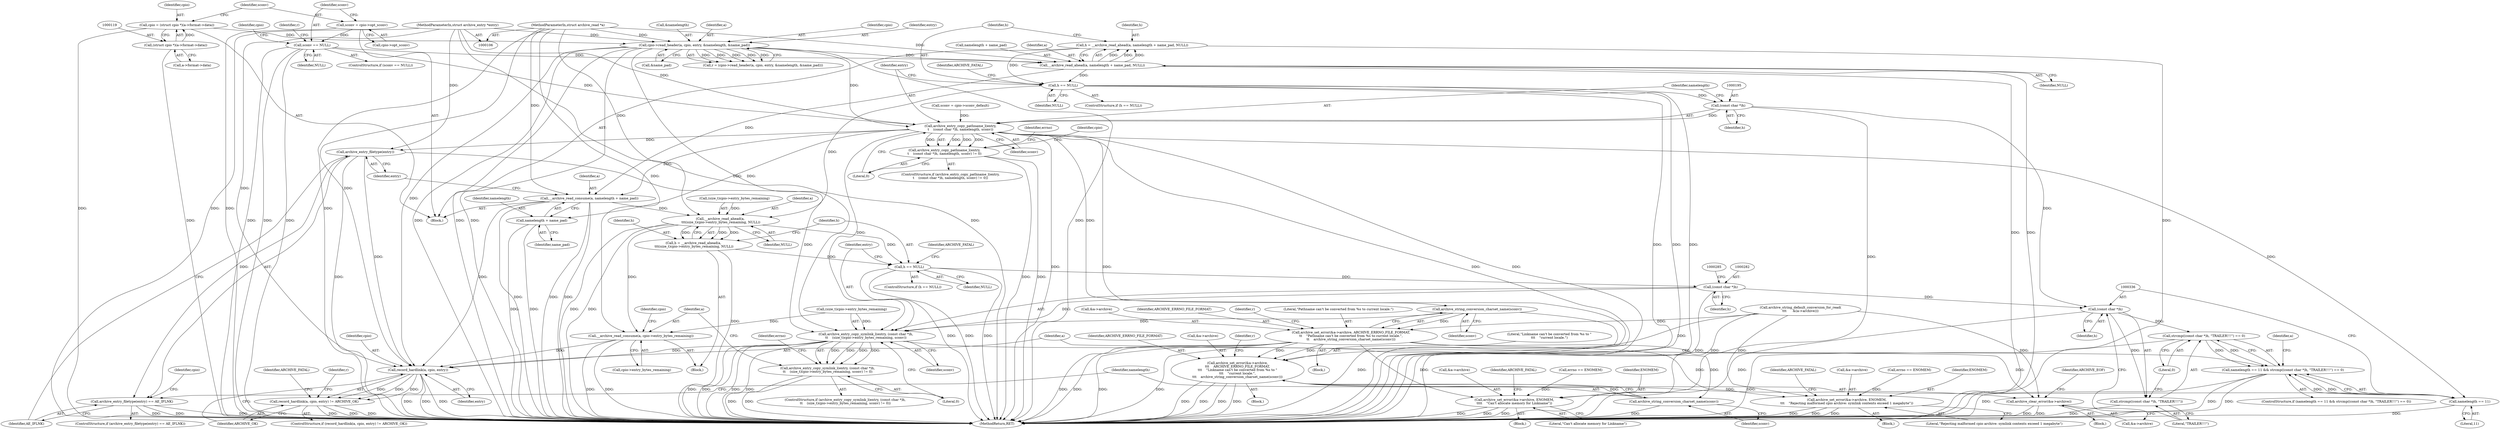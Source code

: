 digraph "0_libarchive_fd7e0c02@API" {
"1000176" [label="(Call,h = __archive_read_ahead(a, namelength + name_pad, NULL))"];
"1000178" [label="(Call,__archive_read_ahead(a, namelength + name_pad, NULL))"];
"1000162" [label="(Call,cpio->read_header(a, cpio, entry, &namelength, &name_pad))"];
"1000107" [label="(MethodParameterIn,struct archive_read *a)"];
"1000116" [label="(Call,cpio = (struct cpio *)(a->format->data))"];
"1000118" [label="(Call,(struct cpio *)(a->format->data))"];
"1000108" [label="(MethodParameterIn,struct archive_entry *entry)"];
"1000131" [label="(Call,sconv == NULL)"];
"1000125" [label="(Call,sconv = cpio->opt_sconv)"];
"1000185" [label="(Call,h == NULL)"];
"1000194" [label="(Call,(const char *)h)"];
"1000192" [label="(Call,archive_entry_copy_pathname_l(entry,\n\t    (const char *)h, namelength, sconv))"];
"1000191" [label="(Call,archive_entry_copy_pathname_l(entry,\n\t    (const char *)h, namelength, sconv) != 0)"];
"1000222" [label="(Call,archive_string_conversion_charset_name(sconv))"];
"1000215" [label="(Call,archive_set_error(&a->archive, ARCHIVE_ERRNO_FILE_FORMAT,\n\t\t    \"Pathname can't be converted from %s to current locale.\",\n\t\t    archive_string_conversion_charset_name(sconv)))"];
"1000252" [label="(Call,archive_set_error(&a->archive, ENOMEM,\n\t\t\t    \"Rejecting malformed cpio archive: symlink contents exceed 1 megabyte\"))"];
"1000297" [label="(Call,archive_set_error(&a->archive, ENOMEM,\n\t\t\t\t    \"Can't allocate memory for Linkname\"))"];
"1000306" [label="(Call,archive_set_error(&a->archive,\n\t\t\t    ARCHIVE_ERRNO_FILE_FORMAT,\n\t\t\t    \"Linkname can't be converted from %s to \"\n\t\t\t    \"current locale.\",\n\t\t\t    archive_string_conversion_charset_name(sconv)))"];
"1000341" [label="(Call,archive_clear_error(&a->archive))"];
"1000279" [label="(Call,archive_entry_copy_symlink_l(entry, (const char *)h,\n\t\t    (size_t)cpio->entry_bytes_remaining, sconv))"];
"1000278" [label="(Call,archive_entry_copy_symlink_l(entry, (const char *)h,\n\t\t    (size_t)cpio->entry_bytes_remaining, sconv) != 0)"];
"1000313" [label="(Call,archive_string_conversion_charset_name(sconv))"];
"1000350" [label="(Call,record_hardlink(a, cpio, entry))"];
"1000349" [label="(Call,record_hardlink(a, cpio, entry) != ARCHIVE_OK)"];
"1000232" [label="(Call,__archive_read_consume(a, namelength + name_pad))"];
"1000263" [label="(Call,__archive_read_ahead(a,\n \t\t\t(size_t)cpio->entry_bytes_remaining, NULL))"];
"1000261" [label="(Call,h = __archive_read_ahead(a,\n \t\t\t(size_t)cpio->entry_bytes_remaining, NULL))"];
"1000272" [label="(Call,h == NULL)"];
"1000281" [label="(Call,(const char *)h)"];
"1000335" [label="(Call,(const char *)h)"];
"1000333" [label="(Call,strcmp((const char *)h, \"TRAILER!!!\") == 0)"];
"1000329" [label="(Call,namelength == 11 && strcmp((const char *)h, \"TRAILER!!!\") == 0)"];
"1000334" [label="(Call,strcmp((const char *)h, \"TRAILER!!!\"))"];
"1000318" [label="(Call,__archive_read_consume(a, cpio->entry_bytes_remaining))"];
"1000234" [label="(Call,namelength + name_pad)"];
"1000239" [label="(Call,archive_entry_filetype(entry))"];
"1000238" [label="(Call,archive_entry_filetype(entry) == AE_IFLNK)"];
"1000330" [label="(Call,namelength == 11)"];
"1000281" [label="(Call,(const char *)h)"];
"1000334" [label="(Call,strcmp((const char *)h, \"TRAILER!!!\"))"];
"1000246" [label="(Identifier,cpio)"];
"1000354" [label="(Identifier,ARCHIVE_OK)"];
"1000296" [label="(Block,)"];
"1000180" [label="(Call,namelength + name_pad)"];
"1000272" [label="(Call,h == NULL)"];
"1000314" [label="(Identifier,sconv)"];
"1000330" [label="(Call,namelength == 11)"];
"1000235" [label="(Identifier,namelength)"];
"1000155" [label="(Call,sconv = cpio->sconv_default)"];
"1000251" [label="(Block,)"];
"1000177" [label="(Identifier,h)"];
"1000258" [label="(Literal,\"Rejecting malformed cpio archive: symlink contents exceed 1 megabyte\")"];
"1000192" [label="(Call,archive_entry_copy_pathname_l(entry,\n\t    (const char *)h, namelength, sconv))"];
"1000216" [label="(Call,&a->archive)"];
"1000239" [label="(Call,archive_entry_filetype(entry))"];
"1000257" [label="(Identifier,ENOMEM)"];
"1000351" [label="(Identifier,a)"];
"1000331" [label="(Identifier,namelength)"];
"1000280" [label="(Identifier,entry)"];
"1000198" [label="(Identifier,sconv)"];
"1000297" [label="(Call,archive_set_error(&a->archive, ENOMEM,\n\t\t\t\t    \"Can't allocate memory for Linkname\"))"];
"1000145" [label="(Call,archive_string_default_conversion_for_read(\n\t\t\t      &(a->archive)))"];
"1000340" [label="(Block,)"];
"1000342" [label="(Call,&a->archive)"];
"1000276" [label="(Identifier,ARCHIVE_FATAL)"];
"1000193" [label="(Identifier,entry)"];
"1000189" [label="(Identifier,ARCHIVE_FATAL)"];
"1000241" [label="(Identifier,AE_IFLNK)"];
"1000318" [label="(Call,__archive_read_consume(a, cpio->entry_bytes_remaining))"];
"1000328" [label="(ControlStructure,if (namelength == 11 && strcmp((const char *)h, \"TRAILER!!!\") == 0))"];
"1000236" [label="(Identifier,name_pad)"];
"1000277" [label="(ControlStructure,if (archive_entry_copy_symlink_l(entry, (const char *)h,\n\t\t    (size_t)cpio->entry_bytes_remaining, sconv) != 0))"];
"1000166" [label="(Call,&namelength)"];
"1000335" [label="(Call,(const char *)h)"];
"1000302" [label="(Identifier,ENOMEM)"];
"1000194" [label="(Call,(const char *)h)"];
"1000350" [label="(Call,record_hardlink(a, cpio, entry))"];
"1000320" [label="(Call,cpio->entry_bytes_remaining)"];
"1000344" [label="(Identifier,a)"];
"1000162" [label="(Call,cpio->read_header(a, cpio, entry, &namelength, &name_pad))"];
"1000183" [label="(Identifier,NULL)"];
"1000108" [label="(MethodParameterIn,struct archive_entry *entry)"];
"1000242" [label="(Block,)"];
"1000163" [label="(Identifier,a)"];
"1000265" [label="(Call,(size_t)cpio->entry_bytes_remaining)"];
"1000118" [label="(Call,(struct cpio *)(a->format->data))"];
"1000261" [label="(Call,h = __archive_read_ahead(a,\n \t\t\t(size_t)cpio->entry_bytes_remaining, NULL))"];
"1000203" [label="(Identifier,errno)"];
"1000312" [label="(Literal,\"Linkname can't be converted from %s to \"\n\t\t\t    \"current locale.\")"];
"1000325" [label="(Identifier,cpio)"];
"1000176" [label="(Call,h = __archive_read_ahead(a, namelength + name_pad, NULL))"];
"1000284" [label="(Call,(size_t)cpio->entry_bytes_remaining)"];
"1000233" [label="(Identifier,a)"];
"1000232" [label="(Call,__archive_read_consume(a, namelength + name_pad))"];
"1000240" [label="(Identifier,entry)"];
"1000185" [label="(Call,h == NULL)"];
"1000222" [label="(Call,archive_string_conversion_charset_name(sconv))"];
"1000260" [label="(Identifier,ARCHIVE_FATAL)"];
"1000229" [label="(Identifier,cpio)"];
"1000252" [label="(Call,archive_set_error(&a->archive, ENOMEM,\n\t\t\t    \"Rejecting malformed cpio archive: symlink contents exceed 1 megabyte\"))"];
"1000274" [label="(Identifier,NULL)"];
"1000298" [label="(Call,&a->archive)"];
"1000220" [label="(Identifier,ARCHIVE_ERRNO_FILE_FORMAT)"];
"1000305" [label="(Identifier,ARCHIVE_FATAL)"];
"1000126" [label="(Identifier,sconv)"];
"1000238" [label="(Call,archive_entry_filetype(entry) == AE_IFLNK)"];
"1000199" [label="(Literal,0)"];
"1000303" [label="(Literal,\"Can't allocate memory for Linkname\")"];
"1000263" [label="(Call,__archive_read_ahead(a,\n \t\t\t(size_t)cpio->entry_bytes_remaining, NULL))"];
"1000132" [label="(Identifier,sconv)"];
"1000341" [label="(Call,archive_clear_error(&a->archive))"];
"1000116" [label="(Call,cpio = (struct cpio *)(a->format->data))"];
"1000234" [label="(Call,namelength + name_pad)"];
"1000191" [label="(Call,archive_entry_copy_pathname_l(entry,\n\t    (const char *)h, namelength, sconv) != 0)"];
"1000352" [label="(Identifier,cpio)"];
"1000279" [label="(Call,archive_entry_copy_symlink_l(entry, (const char *)h,\n\t\t    (size_t)cpio->entry_bytes_remaining, sconv))"];
"1000262" [label="(Identifier,h)"];
"1000337" [label="(Identifier,h)"];
"1000117" [label="(Identifier,cpio)"];
"1000138" [label="(Identifier,cpio)"];
"1000283" [label="(Identifier,h)"];
"1000237" [label="(ControlStructure,if (archive_entry_filetype(entry) == AE_IFLNK))"];
"1000353" [label="(Identifier,entry)"];
"1000253" [label="(Call,&a->archive)"];
"1000270" [label="(Identifier,NULL)"];
"1000223" [label="(Identifier,sconv)"];
"1000164" [label="(Identifier,cpio)"];
"1000311" [label="(Identifier,ARCHIVE_ERRNO_FILE_FORMAT)"];
"1000347" [label="(Identifier,ARCHIVE_EOF)"];
"1000349" [label="(Call,record_hardlink(a, cpio, entry) != ARCHIVE_OK)"];
"1000357" [label="(Identifier,ARCHIVE_FATAL)"];
"1000165" [label="(Identifier,entry)"];
"1000107" [label="(MethodParameterIn,struct archive_read *a)"];
"1000202" [label="(Call,errno == ENOMEM)"];
"1000197" [label="(Identifier,namelength)"];
"1000339" [label="(Literal,0)"];
"1000187" [label="(Identifier,NULL)"];
"1000196" [label="(Identifier,h)"];
"1000225" [label="(Identifier,r)"];
"1000333" [label="(Call,strcmp((const char *)h, \"TRAILER!!!\") == 0)"];
"1000329" [label="(Call,namelength == 11 && strcmp((const char *)h, \"TRAILER!!!\") == 0)"];
"1000360" [label="(MethodReturn,RET)"];
"1000127" [label="(Call,cpio->opt_sconv)"];
"1000307" [label="(Call,&a->archive)"];
"1000289" [label="(Identifier,sconv)"];
"1000338" [label="(Literal,\"TRAILER!!!\")"];
"1000291" [label="(Block,)"];
"1000109" [label="(Block,)"];
"1000190" [label="(ControlStructure,if (archive_entry_copy_pathname_l(entry,\n\t    (const char *)h, namelength, sconv) != 0))"];
"1000294" [label="(Identifier,errno)"];
"1000200" [label="(Block,)"];
"1000168" [label="(Call,&name_pad)"];
"1000316" [label="(Identifier,r)"];
"1000348" [label="(ControlStructure,if (record_hardlink(a, cpio, entry) != ARCHIVE_OK))"];
"1000273" [label="(Identifier,h)"];
"1000186" [label="(Identifier,h)"];
"1000319" [label="(Identifier,a)"];
"1000161" [label="(Identifier,r)"];
"1000359" [label="(Identifier,r)"];
"1000332" [label="(Literal,11)"];
"1000160" [label="(Call,r = (cpio->read_header(a, cpio, entry, &namelength, &name_pad)))"];
"1000131" [label="(Call,sconv == NULL)"];
"1000290" [label="(Literal,0)"];
"1000133" [label="(Identifier,NULL)"];
"1000221" [label="(Literal,\"Pathname can't be converted from %s to current locale.\")"];
"1000313" [label="(Call,archive_string_conversion_charset_name(sconv))"];
"1000184" [label="(ControlStructure,if (h == NULL))"];
"1000271" [label="(ControlStructure,if (h == NULL))"];
"1000178" [label="(Call,__archive_read_ahead(a, namelength + name_pad, NULL))"];
"1000125" [label="(Call,sconv = cpio->opt_sconv)"];
"1000306" [label="(Call,archive_set_error(&a->archive,\n\t\t\t    ARCHIVE_ERRNO_FILE_FORMAT,\n\t\t\t    \"Linkname can't be converted from %s to \"\n\t\t\t    \"current locale.\",\n\t\t\t    archive_string_conversion_charset_name(sconv)))"];
"1000120" [label="(Call,a->format->data)"];
"1000264" [label="(Identifier,a)"];
"1000278" [label="(Call,archive_entry_copy_symlink_l(entry, (const char *)h,\n\t\t    (size_t)cpio->entry_bytes_remaining, sconv) != 0)"];
"1000130" [label="(ControlStructure,if (sconv == NULL))"];
"1000179" [label="(Identifier,a)"];
"1000293" [label="(Call,errno == ENOMEM)"];
"1000215" [label="(Call,archive_set_error(&a->archive, ARCHIVE_ERRNO_FILE_FORMAT,\n\t\t    \"Pathname can't be converted from %s to current locale.\",\n\t\t    archive_string_conversion_charset_name(sconv)))"];
"1000176" -> "1000109"  [label="AST: "];
"1000176" -> "1000178"  [label="CFG: "];
"1000177" -> "1000176"  [label="AST: "];
"1000178" -> "1000176"  [label="AST: "];
"1000186" -> "1000176"  [label="CFG: "];
"1000176" -> "1000360"  [label="DDG: "];
"1000178" -> "1000176"  [label="DDG: "];
"1000178" -> "1000176"  [label="DDG: "];
"1000178" -> "1000176"  [label="DDG: "];
"1000176" -> "1000185"  [label="DDG: "];
"1000178" -> "1000183"  [label="CFG: "];
"1000179" -> "1000178"  [label="AST: "];
"1000180" -> "1000178"  [label="AST: "];
"1000183" -> "1000178"  [label="AST: "];
"1000178" -> "1000360"  [label="DDG: "];
"1000178" -> "1000360"  [label="DDG: "];
"1000162" -> "1000178"  [label="DDG: "];
"1000107" -> "1000178"  [label="DDG: "];
"1000131" -> "1000178"  [label="DDG: "];
"1000178" -> "1000185"  [label="DDG: "];
"1000178" -> "1000232"  [label="DDG: "];
"1000162" -> "1000160"  [label="AST: "];
"1000162" -> "1000168"  [label="CFG: "];
"1000163" -> "1000162"  [label="AST: "];
"1000164" -> "1000162"  [label="AST: "];
"1000165" -> "1000162"  [label="AST: "];
"1000166" -> "1000162"  [label="AST: "];
"1000168" -> "1000162"  [label="AST: "];
"1000160" -> "1000162"  [label="CFG: "];
"1000162" -> "1000360"  [label="DDG: "];
"1000162" -> "1000360"  [label="DDG: "];
"1000162" -> "1000360"  [label="DDG: "];
"1000162" -> "1000360"  [label="DDG: "];
"1000162" -> "1000360"  [label="DDG: "];
"1000162" -> "1000160"  [label="DDG: "];
"1000162" -> "1000160"  [label="DDG: "];
"1000162" -> "1000160"  [label="DDG: "];
"1000162" -> "1000160"  [label="DDG: "];
"1000162" -> "1000160"  [label="DDG: "];
"1000107" -> "1000162"  [label="DDG: "];
"1000116" -> "1000162"  [label="DDG: "];
"1000108" -> "1000162"  [label="DDG: "];
"1000162" -> "1000192"  [label="DDG: "];
"1000162" -> "1000350"  [label="DDG: "];
"1000107" -> "1000106"  [label="AST: "];
"1000107" -> "1000360"  [label="DDG: "];
"1000107" -> "1000232"  [label="DDG: "];
"1000107" -> "1000263"  [label="DDG: "];
"1000107" -> "1000318"  [label="DDG: "];
"1000107" -> "1000350"  [label="DDG: "];
"1000116" -> "1000109"  [label="AST: "];
"1000116" -> "1000118"  [label="CFG: "];
"1000117" -> "1000116"  [label="AST: "];
"1000118" -> "1000116"  [label="AST: "];
"1000126" -> "1000116"  [label="CFG: "];
"1000116" -> "1000360"  [label="DDG: "];
"1000118" -> "1000116"  [label="DDG: "];
"1000118" -> "1000120"  [label="CFG: "];
"1000119" -> "1000118"  [label="AST: "];
"1000120" -> "1000118"  [label="AST: "];
"1000118" -> "1000360"  [label="DDG: "];
"1000108" -> "1000106"  [label="AST: "];
"1000108" -> "1000360"  [label="DDG: "];
"1000108" -> "1000192"  [label="DDG: "];
"1000108" -> "1000239"  [label="DDG: "];
"1000108" -> "1000279"  [label="DDG: "];
"1000108" -> "1000350"  [label="DDG: "];
"1000131" -> "1000130"  [label="AST: "];
"1000131" -> "1000133"  [label="CFG: "];
"1000132" -> "1000131"  [label="AST: "];
"1000133" -> "1000131"  [label="AST: "];
"1000138" -> "1000131"  [label="CFG: "];
"1000161" -> "1000131"  [label="CFG: "];
"1000131" -> "1000360"  [label="DDG: "];
"1000131" -> "1000360"  [label="DDG: "];
"1000131" -> "1000360"  [label="DDG: "];
"1000125" -> "1000131"  [label="DDG: "];
"1000131" -> "1000192"  [label="DDG: "];
"1000125" -> "1000109"  [label="AST: "];
"1000125" -> "1000127"  [label="CFG: "];
"1000126" -> "1000125"  [label="AST: "];
"1000127" -> "1000125"  [label="AST: "];
"1000132" -> "1000125"  [label="CFG: "];
"1000125" -> "1000360"  [label="DDG: "];
"1000185" -> "1000184"  [label="AST: "];
"1000185" -> "1000187"  [label="CFG: "];
"1000186" -> "1000185"  [label="AST: "];
"1000187" -> "1000185"  [label="AST: "];
"1000189" -> "1000185"  [label="CFG: "];
"1000193" -> "1000185"  [label="CFG: "];
"1000185" -> "1000360"  [label="DDG: "];
"1000185" -> "1000360"  [label="DDG: "];
"1000185" -> "1000360"  [label="DDG: "];
"1000185" -> "1000194"  [label="DDG: "];
"1000185" -> "1000263"  [label="DDG: "];
"1000194" -> "1000192"  [label="AST: "];
"1000194" -> "1000196"  [label="CFG: "];
"1000195" -> "1000194"  [label="AST: "];
"1000196" -> "1000194"  [label="AST: "];
"1000197" -> "1000194"  [label="CFG: "];
"1000194" -> "1000360"  [label="DDG: "];
"1000194" -> "1000192"  [label="DDG: "];
"1000194" -> "1000335"  [label="DDG: "];
"1000192" -> "1000191"  [label="AST: "];
"1000192" -> "1000198"  [label="CFG: "];
"1000193" -> "1000192"  [label="AST: "];
"1000197" -> "1000192"  [label="AST: "];
"1000198" -> "1000192"  [label="AST: "];
"1000199" -> "1000192"  [label="CFG: "];
"1000192" -> "1000360"  [label="DDG: "];
"1000192" -> "1000360"  [label="DDG: "];
"1000192" -> "1000360"  [label="DDG: "];
"1000192" -> "1000360"  [label="DDG: "];
"1000192" -> "1000191"  [label="DDG: "];
"1000192" -> "1000191"  [label="DDG: "];
"1000192" -> "1000191"  [label="DDG: "];
"1000192" -> "1000191"  [label="DDG: "];
"1000155" -> "1000192"  [label="DDG: "];
"1000192" -> "1000222"  [label="DDG: "];
"1000192" -> "1000232"  [label="DDG: "];
"1000192" -> "1000234"  [label="DDG: "];
"1000192" -> "1000239"  [label="DDG: "];
"1000192" -> "1000279"  [label="DDG: "];
"1000192" -> "1000330"  [label="DDG: "];
"1000191" -> "1000190"  [label="AST: "];
"1000191" -> "1000199"  [label="CFG: "];
"1000199" -> "1000191"  [label="AST: "];
"1000203" -> "1000191"  [label="CFG: "];
"1000229" -> "1000191"  [label="CFG: "];
"1000191" -> "1000360"  [label="DDG: "];
"1000191" -> "1000360"  [label="DDG: "];
"1000222" -> "1000215"  [label="AST: "];
"1000222" -> "1000223"  [label="CFG: "];
"1000223" -> "1000222"  [label="AST: "];
"1000215" -> "1000222"  [label="CFG: "];
"1000222" -> "1000360"  [label="DDG: "];
"1000222" -> "1000215"  [label="DDG: "];
"1000222" -> "1000279"  [label="DDG: "];
"1000215" -> "1000200"  [label="AST: "];
"1000216" -> "1000215"  [label="AST: "];
"1000220" -> "1000215"  [label="AST: "];
"1000221" -> "1000215"  [label="AST: "];
"1000225" -> "1000215"  [label="CFG: "];
"1000215" -> "1000360"  [label="DDG: "];
"1000215" -> "1000360"  [label="DDG: "];
"1000215" -> "1000360"  [label="DDG: "];
"1000215" -> "1000360"  [label="DDG: "];
"1000145" -> "1000215"  [label="DDG: "];
"1000215" -> "1000252"  [label="DDG: "];
"1000215" -> "1000297"  [label="DDG: "];
"1000215" -> "1000306"  [label="DDG: "];
"1000215" -> "1000306"  [label="DDG: "];
"1000215" -> "1000341"  [label="DDG: "];
"1000252" -> "1000251"  [label="AST: "];
"1000252" -> "1000258"  [label="CFG: "];
"1000253" -> "1000252"  [label="AST: "];
"1000257" -> "1000252"  [label="AST: "];
"1000258" -> "1000252"  [label="AST: "];
"1000260" -> "1000252"  [label="CFG: "];
"1000252" -> "1000360"  [label="DDG: "];
"1000252" -> "1000360"  [label="DDG: "];
"1000252" -> "1000360"  [label="DDG: "];
"1000145" -> "1000252"  [label="DDG: "];
"1000202" -> "1000252"  [label="DDG: "];
"1000297" -> "1000296"  [label="AST: "];
"1000297" -> "1000303"  [label="CFG: "];
"1000298" -> "1000297"  [label="AST: "];
"1000302" -> "1000297"  [label="AST: "];
"1000303" -> "1000297"  [label="AST: "];
"1000305" -> "1000297"  [label="CFG: "];
"1000297" -> "1000360"  [label="DDG: "];
"1000297" -> "1000360"  [label="DDG: "];
"1000297" -> "1000360"  [label="DDG: "];
"1000145" -> "1000297"  [label="DDG: "];
"1000293" -> "1000297"  [label="DDG: "];
"1000306" -> "1000291"  [label="AST: "];
"1000306" -> "1000313"  [label="CFG: "];
"1000307" -> "1000306"  [label="AST: "];
"1000311" -> "1000306"  [label="AST: "];
"1000312" -> "1000306"  [label="AST: "];
"1000313" -> "1000306"  [label="AST: "];
"1000316" -> "1000306"  [label="CFG: "];
"1000306" -> "1000360"  [label="DDG: "];
"1000306" -> "1000360"  [label="DDG: "];
"1000306" -> "1000360"  [label="DDG: "];
"1000306" -> "1000360"  [label="DDG: "];
"1000145" -> "1000306"  [label="DDG: "];
"1000313" -> "1000306"  [label="DDG: "];
"1000306" -> "1000341"  [label="DDG: "];
"1000341" -> "1000340"  [label="AST: "];
"1000341" -> "1000342"  [label="CFG: "];
"1000342" -> "1000341"  [label="AST: "];
"1000347" -> "1000341"  [label="CFG: "];
"1000341" -> "1000360"  [label="DDG: "];
"1000341" -> "1000360"  [label="DDG: "];
"1000145" -> "1000341"  [label="DDG: "];
"1000279" -> "1000278"  [label="AST: "];
"1000279" -> "1000289"  [label="CFG: "];
"1000280" -> "1000279"  [label="AST: "];
"1000281" -> "1000279"  [label="AST: "];
"1000284" -> "1000279"  [label="AST: "];
"1000289" -> "1000279"  [label="AST: "];
"1000290" -> "1000279"  [label="CFG: "];
"1000279" -> "1000360"  [label="DDG: "];
"1000279" -> "1000360"  [label="DDG: "];
"1000279" -> "1000360"  [label="DDG: "];
"1000279" -> "1000360"  [label="DDG: "];
"1000279" -> "1000278"  [label="DDG: "];
"1000279" -> "1000278"  [label="DDG: "];
"1000279" -> "1000278"  [label="DDG: "];
"1000279" -> "1000278"  [label="DDG: "];
"1000239" -> "1000279"  [label="DDG: "];
"1000281" -> "1000279"  [label="DDG: "];
"1000284" -> "1000279"  [label="DDG: "];
"1000279" -> "1000313"  [label="DDG: "];
"1000279" -> "1000350"  [label="DDG: "];
"1000278" -> "1000277"  [label="AST: "];
"1000278" -> "1000290"  [label="CFG: "];
"1000290" -> "1000278"  [label="AST: "];
"1000294" -> "1000278"  [label="CFG: "];
"1000319" -> "1000278"  [label="CFG: "];
"1000278" -> "1000360"  [label="DDG: "];
"1000278" -> "1000360"  [label="DDG: "];
"1000313" -> "1000314"  [label="CFG: "];
"1000314" -> "1000313"  [label="AST: "];
"1000313" -> "1000360"  [label="DDG: "];
"1000350" -> "1000349"  [label="AST: "];
"1000350" -> "1000353"  [label="CFG: "];
"1000351" -> "1000350"  [label="AST: "];
"1000352" -> "1000350"  [label="AST: "];
"1000353" -> "1000350"  [label="AST: "];
"1000354" -> "1000350"  [label="CFG: "];
"1000350" -> "1000360"  [label="DDG: "];
"1000350" -> "1000360"  [label="DDG: "];
"1000350" -> "1000360"  [label="DDG: "];
"1000350" -> "1000349"  [label="DDG: "];
"1000350" -> "1000349"  [label="DDG: "];
"1000350" -> "1000349"  [label="DDG: "];
"1000318" -> "1000350"  [label="DDG: "];
"1000232" -> "1000350"  [label="DDG: "];
"1000239" -> "1000350"  [label="DDG: "];
"1000349" -> "1000348"  [label="AST: "];
"1000349" -> "1000354"  [label="CFG: "];
"1000354" -> "1000349"  [label="AST: "];
"1000357" -> "1000349"  [label="CFG: "];
"1000359" -> "1000349"  [label="CFG: "];
"1000349" -> "1000360"  [label="DDG: "];
"1000349" -> "1000360"  [label="DDG: "];
"1000349" -> "1000360"  [label="DDG: "];
"1000232" -> "1000109"  [label="AST: "];
"1000232" -> "1000234"  [label="CFG: "];
"1000233" -> "1000232"  [label="AST: "];
"1000234" -> "1000232"  [label="AST: "];
"1000240" -> "1000232"  [label="CFG: "];
"1000232" -> "1000360"  [label="DDG: "];
"1000232" -> "1000360"  [label="DDG: "];
"1000232" -> "1000360"  [label="DDG: "];
"1000232" -> "1000263"  [label="DDG: "];
"1000263" -> "1000261"  [label="AST: "];
"1000263" -> "1000270"  [label="CFG: "];
"1000264" -> "1000263"  [label="AST: "];
"1000265" -> "1000263"  [label="AST: "];
"1000270" -> "1000263"  [label="AST: "];
"1000261" -> "1000263"  [label="CFG: "];
"1000263" -> "1000360"  [label="DDG: "];
"1000263" -> "1000360"  [label="DDG: "];
"1000263" -> "1000261"  [label="DDG: "];
"1000263" -> "1000261"  [label="DDG: "];
"1000263" -> "1000261"  [label="DDG: "];
"1000265" -> "1000263"  [label="DDG: "];
"1000263" -> "1000272"  [label="DDG: "];
"1000263" -> "1000318"  [label="DDG: "];
"1000261" -> "1000242"  [label="AST: "];
"1000262" -> "1000261"  [label="AST: "];
"1000273" -> "1000261"  [label="CFG: "];
"1000261" -> "1000360"  [label="DDG: "];
"1000261" -> "1000272"  [label="DDG: "];
"1000272" -> "1000271"  [label="AST: "];
"1000272" -> "1000274"  [label="CFG: "];
"1000273" -> "1000272"  [label="AST: "];
"1000274" -> "1000272"  [label="AST: "];
"1000276" -> "1000272"  [label="CFG: "];
"1000280" -> "1000272"  [label="CFG: "];
"1000272" -> "1000360"  [label="DDG: "];
"1000272" -> "1000360"  [label="DDG: "];
"1000272" -> "1000360"  [label="DDG: "];
"1000272" -> "1000281"  [label="DDG: "];
"1000281" -> "1000283"  [label="CFG: "];
"1000282" -> "1000281"  [label="AST: "];
"1000283" -> "1000281"  [label="AST: "];
"1000285" -> "1000281"  [label="CFG: "];
"1000281" -> "1000360"  [label="DDG: "];
"1000281" -> "1000335"  [label="DDG: "];
"1000335" -> "1000334"  [label="AST: "];
"1000335" -> "1000337"  [label="CFG: "];
"1000336" -> "1000335"  [label="AST: "];
"1000337" -> "1000335"  [label="AST: "];
"1000338" -> "1000335"  [label="CFG: "];
"1000335" -> "1000360"  [label="DDG: "];
"1000335" -> "1000333"  [label="DDG: "];
"1000335" -> "1000334"  [label="DDG: "];
"1000333" -> "1000329"  [label="AST: "];
"1000333" -> "1000339"  [label="CFG: "];
"1000334" -> "1000333"  [label="AST: "];
"1000339" -> "1000333"  [label="AST: "];
"1000329" -> "1000333"  [label="CFG: "];
"1000333" -> "1000360"  [label="DDG: "];
"1000333" -> "1000329"  [label="DDG: "];
"1000333" -> "1000329"  [label="DDG: "];
"1000329" -> "1000328"  [label="AST: "];
"1000329" -> "1000330"  [label="CFG: "];
"1000330" -> "1000329"  [label="AST: "];
"1000344" -> "1000329"  [label="CFG: "];
"1000351" -> "1000329"  [label="CFG: "];
"1000329" -> "1000360"  [label="DDG: "];
"1000329" -> "1000360"  [label="DDG: "];
"1000329" -> "1000360"  [label="DDG: "];
"1000330" -> "1000329"  [label="DDG: "];
"1000330" -> "1000329"  [label="DDG: "];
"1000334" -> "1000338"  [label="CFG: "];
"1000338" -> "1000334"  [label="AST: "];
"1000339" -> "1000334"  [label="CFG: "];
"1000334" -> "1000360"  [label="DDG: "];
"1000318" -> "1000242"  [label="AST: "];
"1000318" -> "1000320"  [label="CFG: "];
"1000319" -> "1000318"  [label="AST: "];
"1000320" -> "1000318"  [label="AST: "];
"1000325" -> "1000318"  [label="CFG: "];
"1000318" -> "1000360"  [label="DDG: "];
"1000318" -> "1000360"  [label="DDG: "];
"1000284" -> "1000318"  [label="DDG: "];
"1000234" -> "1000236"  [label="CFG: "];
"1000235" -> "1000234"  [label="AST: "];
"1000236" -> "1000234"  [label="AST: "];
"1000234" -> "1000360"  [label="DDG: "];
"1000234" -> "1000360"  [label="DDG: "];
"1000239" -> "1000238"  [label="AST: "];
"1000239" -> "1000240"  [label="CFG: "];
"1000240" -> "1000239"  [label="AST: "];
"1000241" -> "1000239"  [label="CFG: "];
"1000239" -> "1000360"  [label="DDG: "];
"1000239" -> "1000238"  [label="DDG: "];
"1000238" -> "1000237"  [label="AST: "];
"1000238" -> "1000241"  [label="CFG: "];
"1000241" -> "1000238"  [label="AST: "];
"1000246" -> "1000238"  [label="CFG: "];
"1000331" -> "1000238"  [label="CFG: "];
"1000238" -> "1000360"  [label="DDG: "];
"1000238" -> "1000360"  [label="DDG: "];
"1000238" -> "1000360"  [label="DDG: "];
"1000330" -> "1000332"  [label="CFG: "];
"1000331" -> "1000330"  [label="AST: "];
"1000332" -> "1000330"  [label="AST: "];
"1000336" -> "1000330"  [label="CFG: "];
"1000330" -> "1000360"  [label="DDG: "];
}
